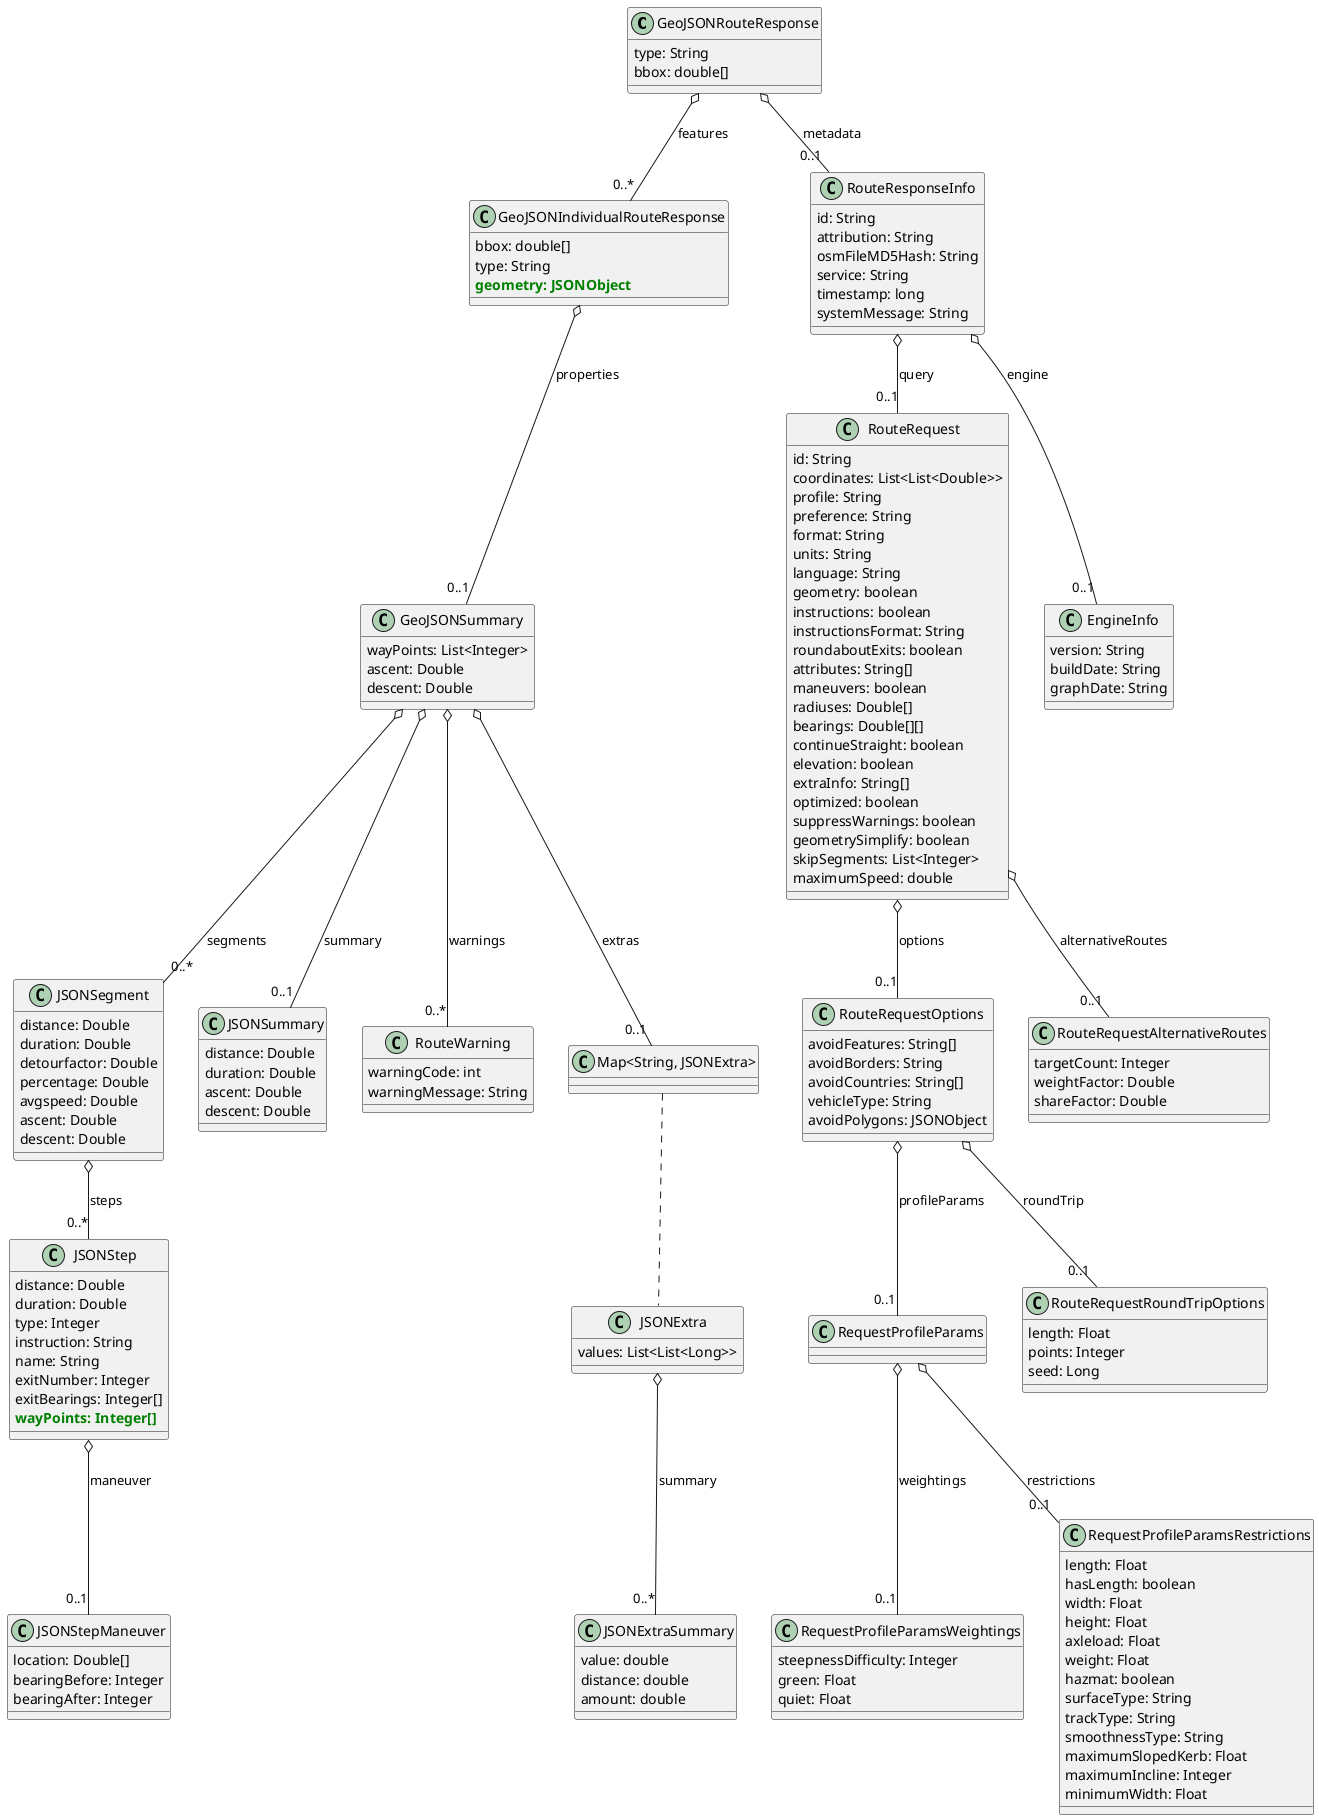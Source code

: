 @startuml

class GeoJSONRouteResponse {
type: String
bbox: double[]
}

class GeoJSONIndividualRouteResponse {
bbox: double[]
type: String
<b><color:green>geometry: JSONObject</color></b>
}

class GeoJSONSummary {
wayPoints: List<Integer>
ascent: Double
descent: Double
}

class JSONSegment {
distance: Double
duration: Double
detourfactor: Double
percentage: Double
avgspeed: Double
ascent: Double
descent: Double
}

class JSONStep {
distance: Double
duration: Double
type: Integer
instruction: String
name: String
exitNumber: Integer
exitBearings: Integer[]
<b><color:green>wayPoints: Integer[]</color></b>
}


class JSONStepManeuver {
location: Double[]
bearingBefore: Integer
bearingAfter: Integer
}

class JSONSummary {
distance: Double
duration: Double
ascent: Double
descent: Double
}

class JSONExtra {
values: List<List<Long>>
}

class JSONExtraSummary {
value: double
distance: double
amount: double
}

class RouteWarning {
warningCode: int
warningMessage: String
}

class RouteResponseInfo {
id: String
attribution: String
osmFileMD5Hash: String
service: String
timestamp: long
systemMessage: String
}

class RouteRequest {
id: String
coordinates: List<List<Double>>
profile: String
preference: String
format: String
units: String
language: String
geometry: boolean
instructions: boolean
instructionsFormat: String
roundaboutExits: boolean
attributes: String[]
maneuvers: boolean
radiuses: Double[]
bearings: Double[][]
continueStraight: boolean
elevation: boolean
extraInfo: String[]
optimized: boolean
suppressWarnings: boolean
geometrySimplify: boolean
skipSegments: List<Integer>
maximumSpeed: double
}

class RouteRequestOptions {
avoidFeatures: String[]
avoidBorders: String
avoidCountries: String[]
vehicleType: String
avoidPolygons: JSONObject
}

class RequestProfileParams {
}

class RequestProfileParamsWeightings {
steepnessDifficulty: Integer
green: Float
quiet: Float
}

class RequestProfileParamsRestrictions {
length: Float
hasLength: boolean
width: Float
height: Float
axleload: Float
weight: Float
hazmat: boolean
surfaceType: String
trackType: String
smoothnessType: String
maximumSlopedKerb: Float
maximumIncline: Integer
minimumWidth: Float
}

class RouteRequestRoundTripOptions {
length: Float
points: Integer
seed: Long
}

class RouteRequestAlternativeRoutes {
targetCount: Integer
weightFactor: Double
shareFactor: Double
}

class EngineInfo {
version: String
buildDate: String
graphDate: String
}

GeoJSONRouteResponse o-- "0..*" GeoJSONIndividualRouteResponse : features
GeoJSONRouteResponse o-- "0..1" RouteResponseInfo : metadata
GeoJSONIndividualRouteResponse o-- "0..1" GeoJSONSummary : properties
GeoJSONSummary o-- "0..*" JSONSegment : segments
GeoJSONSummary o-- "0..1" JSONSummary : summary
GeoJSONSummary o-- "0..1" "Map<String, JSONExtra>" : extras
"Map<String, JSONExtra>" .. JSONExtra
GeoJSONSummary o-- "0..*" RouteWarning : warnings
JSONSegment o-- "0..*" JSONStep : steps
JSONStep o-- "0..1" JSONStepManeuver : maneuver
JSONExtra o-- "0..*" JSONExtraSummary : summary
RouteResponseInfo o-- "0..1" RouteRequest : query
RouteResponseInfo o-- "0..1" EngineInfo : engine
RouteRequest o-- "0..1" RouteRequestOptions : options
RouteRequest o-- "0..1" RouteRequestAlternativeRoutes : alternativeRoutes
RouteRequestOptions o-- "0..1" RequestProfileParams : profileParams
RouteRequestOptions o-- "0..1" RouteRequestRoundTripOptions : roundTrip
RequestProfileParams o-- "0..1" RequestProfileParamsWeightings : weightings
RequestProfileParams o-- "0..1" RequestProfileParamsRestrictions : restrictions

@enduml